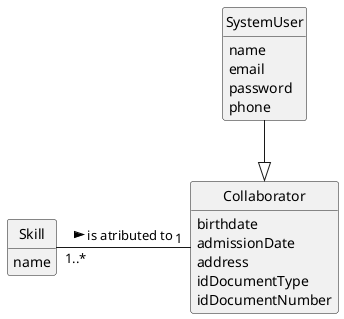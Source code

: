 @startuml
skinparam monochrome true
skinparam packageStyle rectangle
skinparam shadowing false

'left to right direction

skinparam classAttributeIconSize 0

hide circle
hide methods

class SystemUser {
    name
    email
    password
    phone

}


class Collaborator {
    birthdate
    admissionDate
    address
    idDocumentType
    idDocumentNumber
}

class Skill {
    name
}


Skill "1..*" - "1" Collaborator: is atributed to >
SystemUser --|> Collaborator
@enduml